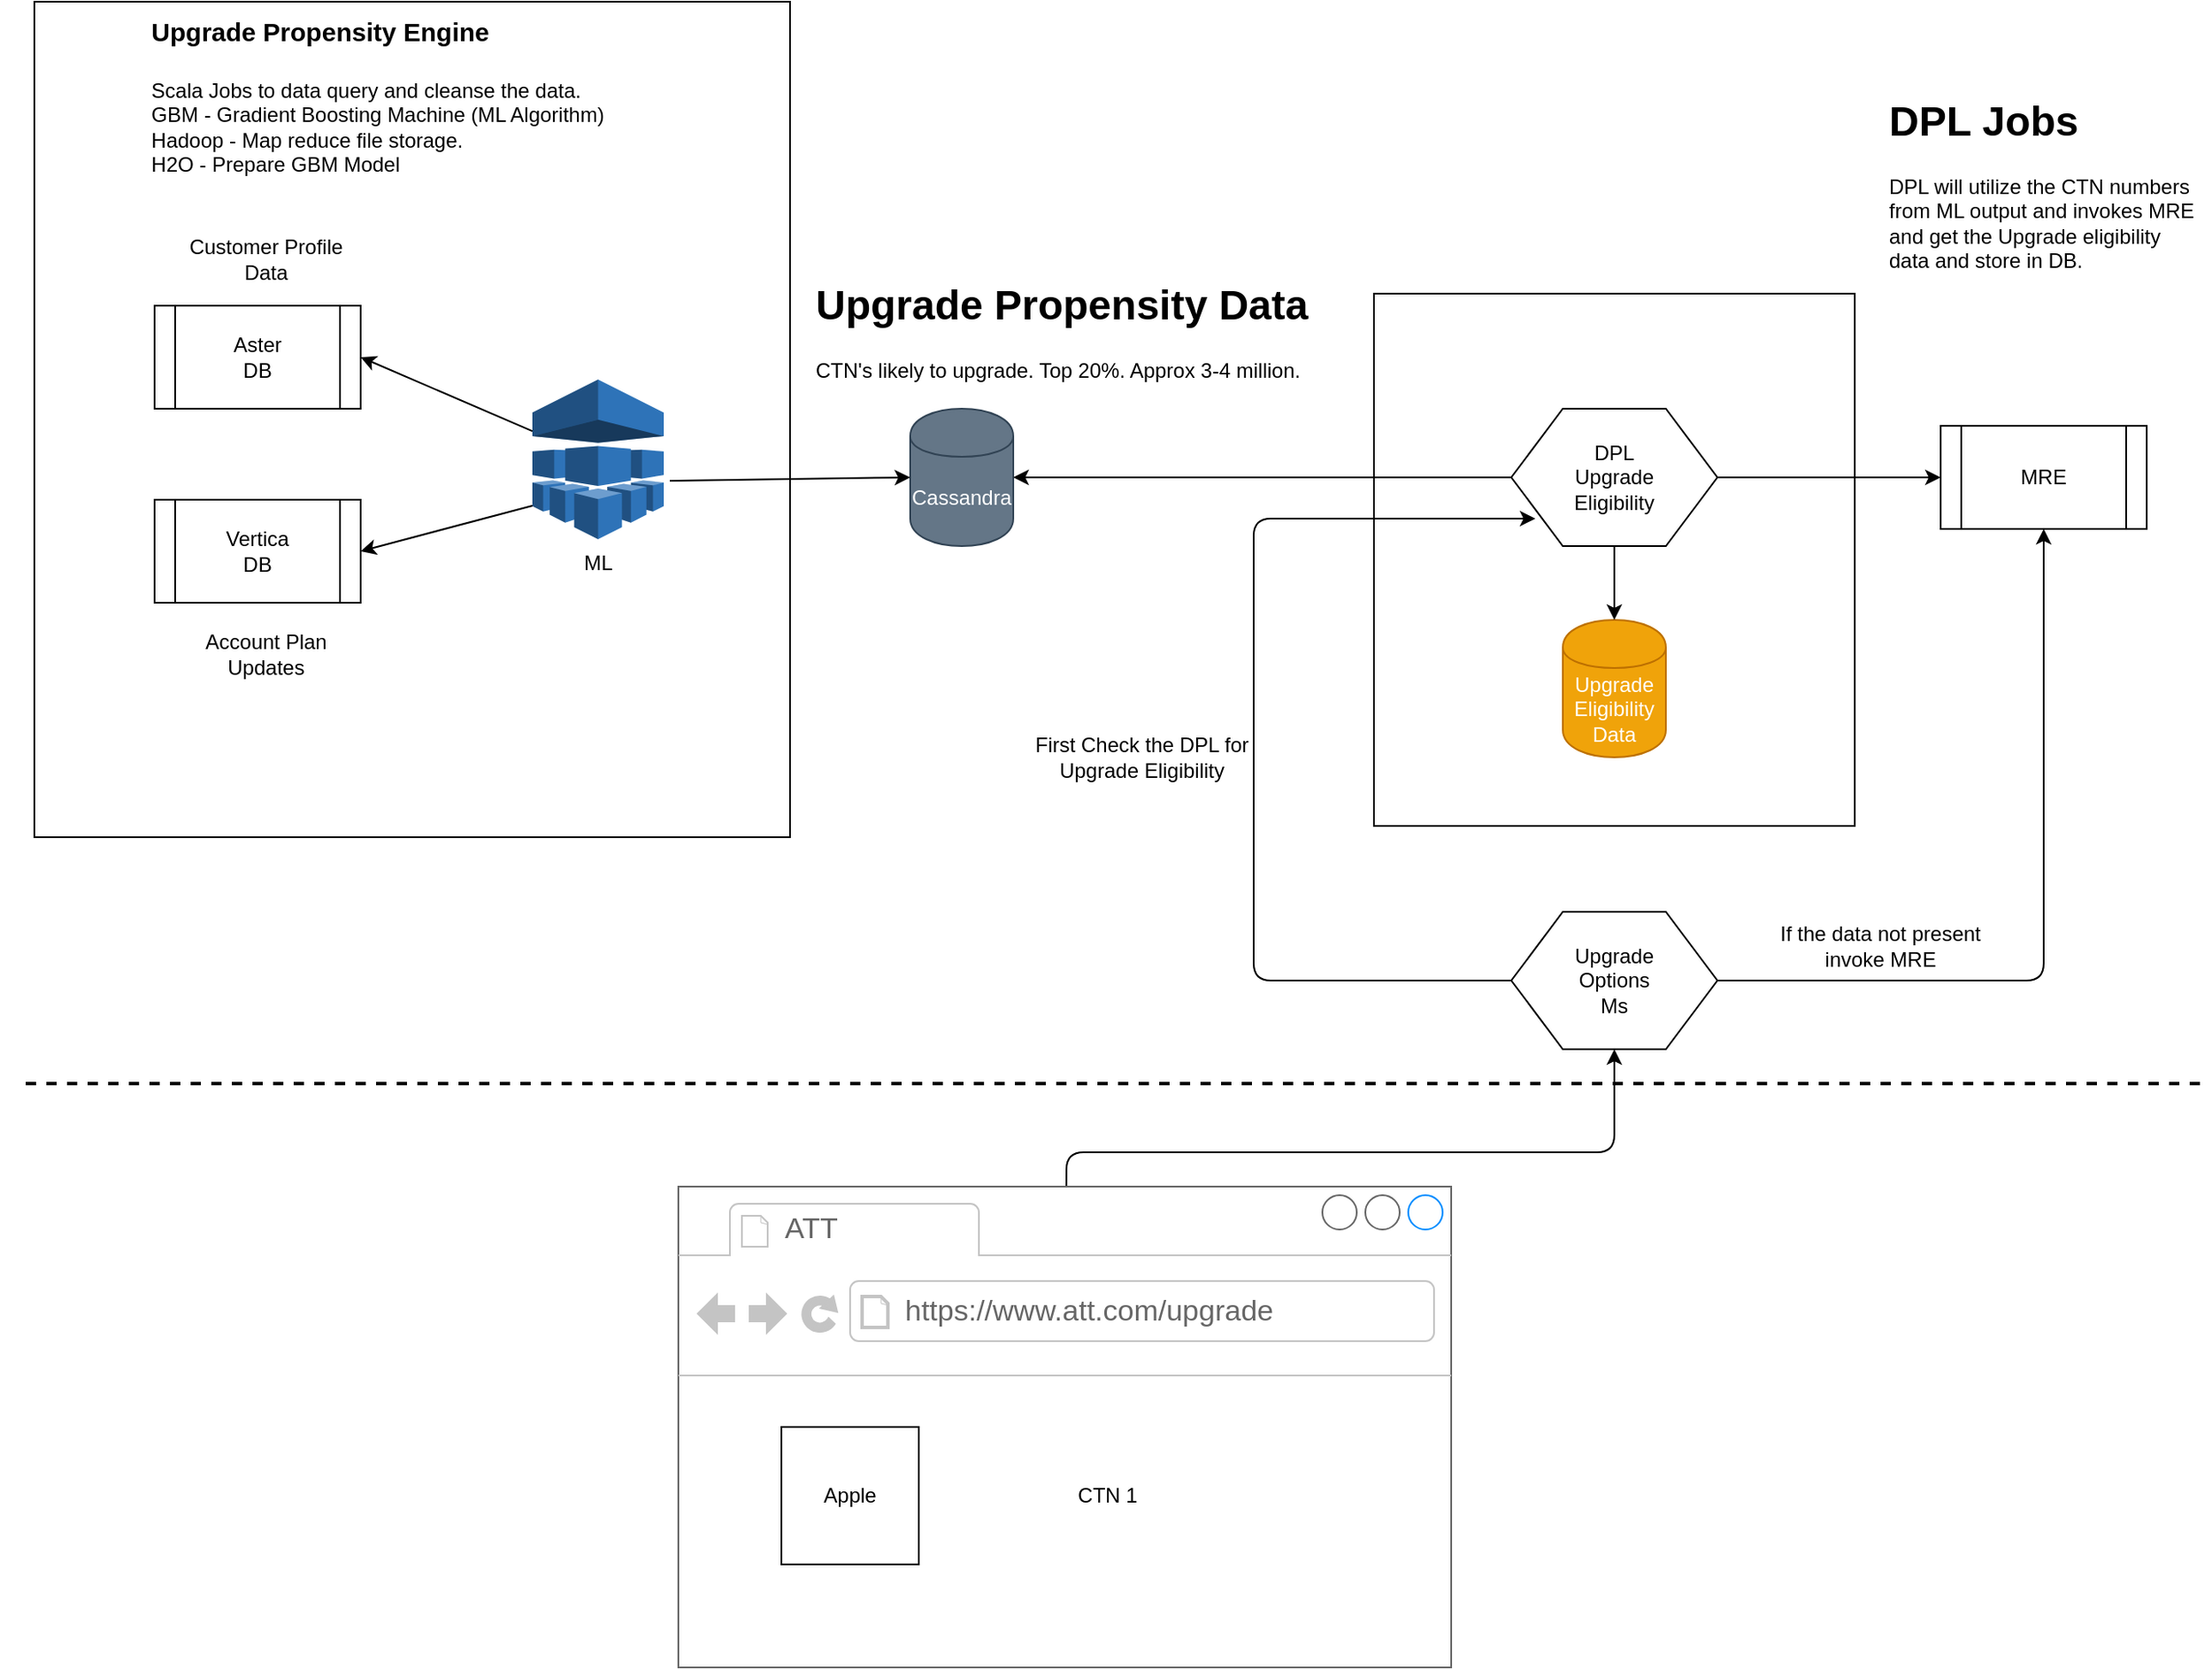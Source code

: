 <mxfile version="12.7.9" type="github">
  <diagram id="fWJk0PM2tN3Tnw3MpeeP" name="Page-1">
    <mxGraphModel dx="1422" dy="939" grid="1" gridSize="10" guides="1" tooltips="1" connect="1" arrows="1" fold="1" page="1" pageScale="1" pageWidth="4681" pageHeight="3300" math="0" shadow="0">
      <root>
        <mxCell id="0" />
        <mxCell id="1" parent="0" />
        <mxCell id="atq1IVaOD67y55b1JIkv-8" value="" style="rounded=0;whiteSpace=wrap;html=1;" vertex="1" parent="1">
          <mxGeometry x="140" y="90" width="440" height="486.5" as="geometry" />
        </mxCell>
        <mxCell id="atq1IVaOD67y55b1JIkv-1" value="ML" style="outlineConnect=0;dashed=0;verticalLabelPosition=bottom;verticalAlign=top;align=center;html=1;shape=mxgraph.aws3.machine_learning;fillColor=#2E73B8;gradientColor=none;" vertex="1" parent="1">
          <mxGeometry x="430" y="310" width="76.5" height="93" as="geometry" />
        </mxCell>
        <mxCell id="atq1IVaOD67y55b1JIkv-2" value="Aster&lt;br&gt;DB" style="shape=process;whiteSpace=wrap;html=1;backgroundOutline=1;" vertex="1" parent="1">
          <mxGeometry x="210" y="267" width="120" height="60" as="geometry" />
        </mxCell>
        <mxCell id="atq1IVaOD67y55b1JIkv-3" value="Vertica&lt;br&gt;DB" style="shape=process;whiteSpace=wrap;html=1;backgroundOutline=1;" vertex="1" parent="1">
          <mxGeometry x="210" y="380" width="120" height="60" as="geometry" />
        </mxCell>
        <mxCell id="atq1IVaOD67y55b1JIkv-4" value="" style="endArrow=classic;html=1;entryX=1;entryY=0.5;entryDx=0;entryDy=0;exitX=0;exitY=0.79;exitDx=0;exitDy=0;exitPerimeter=0;" edge="1" parent="1" source="atq1IVaOD67y55b1JIkv-1" target="atq1IVaOD67y55b1JIkv-3">
          <mxGeometry width="50" height="50" relative="1" as="geometry">
            <mxPoint x="440" y="540" as="sourcePoint" />
            <mxPoint x="490" y="490" as="targetPoint" />
          </mxGeometry>
        </mxCell>
        <mxCell id="atq1IVaOD67y55b1JIkv-5" value="" style="endArrow=classic;html=1;entryX=1;entryY=0.5;entryDx=0;entryDy=0;" edge="1" parent="1" source="atq1IVaOD67y55b1JIkv-1" target="atq1IVaOD67y55b1JIkv-2">
          <mxGeometry width="50" height="50" relative="1" as="geometry">
            <mxPoint x="380" y="320" as="sourcePoint" />
            <mxPoint x="430" y="270" as="targetPoint" />
          </mxGeometry>
        </mxCell>
        <mxCell id="atq1IVaOD67y55b1JIkv-6" value="Customer Profile&lt;br&gt;Data" style="text;html=1;strokeColor=none;fillColor=none;align=center;verticalAlign=middle;whiteSpace=wrap;rounded=0;" vertex="1" parent="1">
          <mxGeometry x="220" y="230" width="110" height="20" as="geometry" />
        </mxCell>
        <mxCell id="atq1IVaOD67y55b1JIkv-7" value="Account Plan Updates" style="text;html=1;strokeColor=none;fillColor=none;align=center;verticalAlign=middle;whiteSpace=wrap;rounded=0;" vertex="1" parent="1">
          <mxGeometry x="220" y="460" width="110" height="20" as="geometry" />
        </mxCell>
        <mxCell id="atq1IVaOD67y55b1JIkv-9" value="Cassandra" style="shape=cylinder;whiteSpace=wrap;html=1;boundedLbl=1;backgroundOutline=1;fillColor=#647687;strokeColor=#314354;fontColor=#ffffff;" vertex="1" parent="1">
          <mxGeometry x="650" y="327" width="60" height="80" as="geometry" />
        </mxCell>
        <mxCell id="atq1IVaOD67y55b1JIkv-10" value="&lt;div style=&quot;text-align: left ; font-size: 15px&quot;&gt;&lt;b&gt;&lt;font style=&quot;font-size: 15px&quot;&gt;Upgrade Propensity Engine&lt;/font&gt;&lt;/b&gt;&lt;/div&gt;&lt;div style=&quot;text-align: left ; font-size: 15px&quot;&gt;&lt;br&gt;&lt;/div&gt;&lt;div style=&quot;text-align: left&quot;&gt;&lt;span&gt;Scala Jobs to data query and cleanse the data.&lt;/span&gt;&lt;/div&gt;&lt;div style=&quot;text-align: left&quot;&gt;&lt;span&gt;GBM - Gradient Boosting Machine (ML Algorithm)&lt;/span&gt;&lt;/div&gt;&lt;div style=&quot;text-align: left&quot;&gt;&lt;span&gt;Hadoop - Map reduce file storage.&lt;/span&gt;&lt;/div&gt;&lt;div style=&quot;text-align: left&quot;&gt;&lt;span&gt;H2O - Prepare GBM Model&lt;/span&gt;&lt;/div&gt;" style="text;html=1;strokeColor=none;fillColor=none;align=center;verticalAlign=middle;whiteSpace=wrap;rounded=0;" vertex="1" parent="1">
          <mxGeometry x="120" y="100" width="440" height="90" as="geometry" />
        </mxCell>
        <mxCell id="atq1IVaOD67y55b1JIkv-11" value="" style="endArrow=classic;html=1;entryX=0;entryY=0.5;entryDx=0;entryDy=0;exitX=1.046;exitY=0.634;exitDx=0;exitDy=0;exitPerimeter=0;" edge="1" parent="1" source="atq1IVaOD67y55b1JIkv-1" target="atq1IVaOD67y55b1JIkv-9">
          <mxGeometry width="50" height="50" relative="1" as="geometry">
            <mxPoint x="540" y="400" as="sourcePoint" />
            <mxPoint x="590" y="350" as="targetPoint" />
          </mxGeometry>
        </mxCell>
        <mxCell id="atq1IVaOD67y55b1JIkv-12" value="&lt;h1&gt;Upgrade Propensity Data&lt;/h1&gt;&lt;p&gt;CTN&#39;s likely to upgrade. Top 20%. Approx 3-4 million.&lt;/p&gt;" style="text;html=1;strokeColor=none;fillColor=none;spacing=5;spacingTop=-20;whiteSpace=wrap;overflow=hidden;rounded=0;" vertex="1" parent="1">
          <mxGeometry x="590" y="247" width="300" height="80" as="geometry" />
        </mxCell>
        <mxCell id="atq1IVaOD67y55b1JIkv-13" value="" style="shape=image;html=1;verticalAlign=top;verticalLabelPosition=bottom;labelBackgroundColor=#ffffff;imageAspect=0;aspect=fixed;image=https://cdn4.iconfinder.com/data/icons/evil-icons-user-interface/64/calendar-128.png" vertex="1" parent="1">
          <mxGeometry x="1050" y="160" width="88" height="88" as="geometry" />
        </mxCell>
        <mxCell id="atq1IVaOD67y55b1JIkv-14" value="" style="shape=image;html=1;verticalAlign=top;verticalLabelPosition=bottom;labelBackgroundColor=#ffffff;imageAspect=0;aspect=fixed;image=https://cdn4.iconfinder.com/data/icons/evil-icons-user-interface/64/clock-128.png" vertex="1" parent="1">
          <mxGeometry x="960" y="165" width="78" height="78" as="geometry" />
        </mxCell>
        <mxCell id="atq1IVaOD67y55b1JIkv-15" value="" style="rounded=0;whiteSpace=wrap;html=1;" vertex="1" parent="1">
          <mxGeometry x="920" y="260" width="280" height="310" as="geometry" />
        </mxCell>
        <mxCell id="atq1IVaOD67y55b1JIkv-16" value="DPL&lt;br&gt;Upgrade&lt;br&gt;Eligibility" style="shape=hexagon;perimeter=hexagonPerimeter2;whiteSpace=wrap;html=1;" vertex="1" parent="1">
          <mxGeometry x="1000" y="327" width="120" height="80" as="geometry" />
        </mxCell>
        <mxCell id="atq1IVaOD67y55b1JIkv-17" value="MRE" style="shape=process;whiteSpace=wrap;html=1;backgroundOutline=1;" vertex="1" parent="1">
          <mxGeometry x="1250" y="337" width="120" height="60" as="geometry" />
        </mxCell>
        <mxCell id="atq1IVaOD67y55b1JIkv-18" value="" style="endArrow=classic;html=1;exitX=1;exitY=0.5;exitDx=0;exitDy=0;entryX=0;entryY=0.5;entryDx=0;entryDy=0;" edge="1" parent="1" source="atq1IVaOD67y55b1JIkv-16" target="atq1IVaOD67y55b1JIkv-17">
          <mxGeometry width="50" height="50" relative="1" as="geometry">
            <mxPoint x="1150" y="450" as="sourcePoint" />
            <mxPoint x="1200" y="400" as="targetPoint" />
          </mxGeometry>
        </mxCell>
        <mxCell id="atq1IVaOD67y55b1JIkv-19" value="" style="endArrow=classic;html=1;entryX=1;entryY=0.5;entryDx=0;entryDy=0;exitX=0;exitY=0.5;exitDx=0;exitDy=0;" edge="1" parent="1" source="atq1IVaOD67y55b1JIkv-16" target="atq1IVaOD67y55b1JIkv-9">
          <mxGeometry width="50" height="50" relative="1" as="geometry">
            <mxPoint x="860" y="440" as="sourcePoint" />
            <mxPoint x="910" y="390" as="targetPoint" />
          </mxGeometry>
        </mxCell>
        <mxCell id="atq1IVaOD67y55b1JIkv-20" value="Upgrade&lt;br&gt;Eligibility&lt;br&gt;Data" style="shape=cylinder;whiteSpace=wrap;html=1;boundedLbl=1;backgroundOutline=1;fillColor=#f0a30a;strokeColor=#BD7000;fontColor=#ffffff;" vertex="1" parent="1">
          <mxGeometry x="1030" y="450" width="60" height="80" as="geometry" />
        </mxCell>
        <mxCell id="atq1IVaOD67y55b1JIkv-21" value="" style="endArrow=classic;html=1;entryX=0.5;entryY=0;entryDx=0;entryDy=0;exitX=0.5;exitY=1;exitDx=0;exitDy=0;" edge="1" parent="1" source="atq1IVaOD67y55b1JIkv-16" target="atq1IVaOD67y55b1JIkv-20">
          <mxGeometry width="50" height="50" relative="1" as="geometry">
            <mxPoint x="970" y="470" as="sourcePoint" />
            <mxPoint x="1020" y="420" as="targetPoint" />
          </mxGeometry>
        </mxCell>
        <mxCell id="atq1IVaOD67y55b1JIkv-22" value="&lt;h1&gt;DPL Jobs&lt;/h1&gt;&lt;p&gt;DPL will utilize the CTN numbers from ML output and invokes MRE and get the Upgrade eligibility data and store in DB.&lt;/p&gt;&lt;p&gt;&lt;br&gt;&lt;/p&gt;" style="text;html=1;strokeColor=none;fillColor=none;spacing=5;spacingTop=-20;whiteSpace=wrap;overflow=hidden;rounded=0;" vertex="1" parent="1">
          <mxGeometry x="1215" y="140" width="190" height="120" as="geometry" />
        </mxCell>
        <mxCell id="atq1IVaOD67y55b1JIkv-23" value="Upgrade&lt;br&gt;Options&lt;br&gt;Ms" style="shape=hexagon;perimeter=hexagonPerimeter2;whiteSpace=wrap;html=1;" vertex="1" parent="1">
          <mxGeometry x="1000" y="620" width="120" height="80" as="geometry" />
        </mxCell>
        <mxCell id="atq1IVaOD67y55b1JIkv-24" value="" style="endArrow=classic;html=1;entryX=0.5;entryY=1;entryDx=0;entryDy=0;exitX=0.502;exitY=0.004;exitDx=0;exitDy=0;exitPerimeter=0;" edge="1" parent="1" source="atq1IVaOD67y55b1JIkv-26" target="atq1IVaOD67y55b1JIkv-23">
          <mxGeometry width="50" height="50" relative="1" as="geometry">
            <mxPoint x="770" y="550" as="sourcePoint" />
            <mxPoint x="820" y="500" as="targetPoint" />
            <Array as="points">
              <mxPoint x="741" y="760" />
              <mxPoint x="1060" y="760" />
            </Array>
          </mxGeometry>
        </mxCell>
        <mxCell id="atq1IVaOD67y55b1JIkv-25" value="" style="endArrow=none;dashed=1;html=1;strokeWidth=2;" edge="1" parent="1">
          <mxGeometry width="50" height="50" relative="1" as="geometry">
            <mxPoint x="135" y="720" as="sourcePoint" />
            <mxPoint x="1405" y="720" as="targetPoint" />
          </mxGeometry>
        </mxCell>
        <mxCell id="atq1IVaOD67y55b1JIkv-26" value="" style="strokeWidth=1;shadow=0;dashed=0;align=center;html=1;shape=mxgraph.mockup.containers.browserWindow;rSize=0;strokeColor=#666666;strokeColor2=#008cff;strokeColor3=#c4c4c4;mainText=,;recursiveResize=0;" vertex="1" parent="1">
          <mxGeometry x="515" y="780" width="450" height="280" as="geometry" />
        </mxCell>
        <mxCell id="atq1IVaOD67y55b1JIkv-27" value="ATT" style="strokeWidth=1;shadow=0;dashed=0;align=center;html=1;shape=mxgraph.mockup.containers.anchor;fontSize=17;fontColor=#666666;align=left;" vertex="1" parent="atq1IVaOD67y55b1JIkv-26">
          <mxGeometry x="60" y="12" width="110" height="26" as="geometry" />
        </mxCell>
        <mxCell id="atq1IVaOD67y55b1JIkv-28" value="https://www.att.com/upgrade" style="strokeWidth=1;shadow=0;dashed=0;align=center;html=1;shape=mxgraph.mockup.containers.anchor;rSize=0;fontSize=17;fontColor=#666666;align=left;" vertex="1" parent="atq1IVaOD67y55b1JIkv-26">
          <mxGeometry x="130" y="60" width="250" height="26" as="geometry" />
        </mxCell>
        <mxCell id="atq1IVaOD67y55b1JIkv-29" value="Apple" style="whiteSpace=wrap;html=1;aspect=fixed;" vertex="1" parent="atq1IVaOD67y55b1JIkv-26">
          <mxGeometry x="60" y="140" width="80" height="80" as="geometry" />
        </mxCell>
        <mxCell id="atq1IVaOD67y55b1JIkv-30" value="CTN 1&lt;br&gt;" style="text;html=1;strokeColor=none;fillColor=none;align=center;verticalAlign=middle;whiteSpace=wrap;rounded=0;" vertex="1" parent="atq1IVaOD67y55b1JIkv-26">
          <mxGeometry x="170" y="150" width="160" height="60" as="geometry" />
        </mxCell>
        <mxCell id="atq1IVaOD67y55b1JIkv-31" value="" style="endArrow=classic;html=1;strokeWidth=1;exitX=0;exitY=0.5;exitDx=0;exitDy=0;entryX=0.117;entryY=0.8;entryDx=0;entryDy=0;entryPerimeter=0;" edge="1" parent="1" source="atq1IVaOD67y55b1JIkv-23" target="atq1IVaOD67y55b1JIkv-16">
          <mxGeometry width="50" height="50" relative="1" as="geometry">
            <mxPoint x="820" y="660" as="sourcePoint" />
            <mxPoint x="870" y="610" as="targetPoint" />
            <Array as="points">
              <mxPoint x="850" y="660" />
              <mxPoint x="850" y="391" />
            </Array>
          </mxGeometry>
        </mxCell>
        <mxCell id="atq1IVaOD67y55b1JIkv-32" value="First Check the DPL for Upgrade Eligibility" style="text;html=1;strokeColor=none;fillColor=none;align=center;verticalAlign=middle;whiteSpace=wrap;rounded=0;" vertex="1" parent="1">
          <mxGeometry x="710" y="510" width="150" height="40" as="geometry" />
        </mxCell>
        <mxCell id="atq1IVaOD67y55b1JIkv-33" value="" style="endArrow=classic;html=1;strokeWidth=1;exitX=1;exitY=0.5;exitDx=0;exitDy=0;entryX=0.5;entryY=1;entryDx=0;entryDy=0;" edge="1" parent="1" source="atq1IVaOD67y55b1JIkv-23" target="atq1IVaOD67y55b1JIkv-17">
          <mxGeometry width="50" height="50" relative="1" as="geometry">
            <mxPoint x="1280" y="630" as="sourcePoint" />
            <mxPoint x="1330" y="580" as="targetPoint" />
            <Array as="points">
              <mxPoint x="1310" y="660" />
            </Array>
          </mxGeometry>
        </mxCell>
        <mxCell id="atq1IVaOD67y55b1JIkv-34" value="If the data not present invoke MRE" style="text;html=1;strokeColor=none;fillColor=none;align=center;verticalAlign=middle;whiteSpace=wrap;rounded=0;" vertex="1" parent="1">
          <mxGeometry x="1150" y="630" width="130" height="20" as="geometry" />
        </mxCell>
      </root>
    </mxGraphModel>
  </diagram>
</mxfile>

